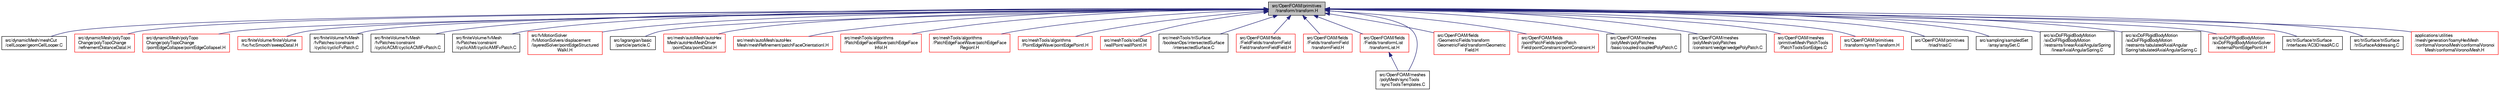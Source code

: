 digraph "src/OpenFOAM/primitives/transform/transform.H"
{
  bgcolor="transparent";
  edge [fontname="FreeSans",fontsize="10",labelfontname="FreeSans",labelfontsize="10"];
  node [fontname="FreeSans",fontsize="10",shape=record];
  Node56 [label="src/OpenFOAM/primitives\l/transform/transform.H",height=0.2,width=0.4,color="black", fillcolor="grey75", style="filled", fontcolor="black"];
  Node56 -> Node57 [dir="back",color="midnightblue",fontsize="10",style="solid",fontname="FreeSans"];
  Node57 [label="src/dynamicMesh/meshCut\l/cellLooper/geomCellLooper.C",height=0.2,width=0.4,color="black",URL="$a00461.html"];
  Node56 -> Node58 [dir="back",color="midnightblue",fontsize="10",style="solid",fontname="FreeSans"];
  Node58 [label="src/dynamicMesh/polyTopo\lChange/polyTopoChange\l/refinementDistanceDataI.H",height=0.2,width=0.4,color="red",URL="$a00779.html"];
  Node56 -> Node62 [dir="back",color="midnightblue",fontsize="10",style="solid",fontname="FreeSans"];
  Node62 [label="src/dynamicMesh/polyTopo\lChange/polyTopoChange\l/pointEdgeCollapse/pointEdgeCollapseI.H",height=0.2,width=0.4,color="red",URL="$a00749.html"];
  Node56 -> Node68 [dir="back",color="midnightblue",fontsize="10",style="solid",fontname="FreeSans"];
  Node68 [label="src/finiteVolume/finiteVolume\l/fvc/fvcSmooth/sweepDataI.H",height=0.2,width=0.4,color="red",URL="$a03026.html"];
  Node56 -> Node71 [dir="back",color="midnightblue",fontsize="10",style="solid",fontname="FreeSans"];
  Node71 [label="src/finiteVolume/fvMesh\l/fvPatches/constraint\l/cyclic/cyclicFvPatch.C",height=0.2,width=0.4,color="black",URL="$a03581.html"];
  Node56 -> Node72 [dir="back",color="midnightblue",fontsize="10",style="solid",fontname="FreeSans"];
  Node72 [label="src/finiteVolume/fvMesh\l/fvPatches/constraint\l/cyclicACMI/cyclicACMIFvPatch.C",height=0.2,width=0.4,color="black",URL="$a03587.html"];
  Node56 -> Node73 [dir="back",color="midnightblue",fontsize="10",style="solid",fontname="FreeSans"];
  Node73 [label="src/finiteVolume/fvMesh\l/fvPatches/constraint\l/cyclicAMI/cyclicAMIFvPatch.C",height=0.2,width=0.4,color="black",URL="$a03593.html"];
  Node56 -> Node74 [dir="back",color="midnightblue",fontsize="10",style="solid",fontname="FreeSans"];
  Node74 [label="src/fvMotionSolver\l/fvMotionSolvers/displacement\l/layeredSolver/pointEdgeStructured\lWalkI.H",height=0.2,width=0.4,color="red",URL="$a04403.html"];
  Node56 -> Node78 [dir="back",color="midnightblue",fontsize="10",style="solid",fontname="FreeSans"];
  Node78 [label="src/lagrangian/basic\l/particle/particle.C",height=0.2,width=0.4,color="black",URL="$a04886.html"];
  Node56 -> Node79 [dir="back",color="midnightblue",fontsize="10",style="solid",fontname="FreeSans"];
  Node79 [label="src/mesh/autoMesh/autoHex\lMesh/autoHexMeshDriver\l/pointData/pointDataI.H",height=0.2,width=0.4,color="red",URL="$a06872.html"];
  Node56 -> Node84 [dir="back",color="midnightblue",fontsize="10",style="solid",fontname="FreeSans"];
  Node84 [label="src/mesh/autoMesh/autoHex\lMesh/meshRefinement/patchFaceOrientationI.H",height=0.2,width=0.4,color="red",URL="$a06944.html"];
  Node56 -> Node88 [dir="back",color="midnightblue",fontsize="10",style="solid",fontname="FreeSans"];
  Node88 [label="src/meshTools/algorithms\l/PatchEdgeFaceWave/patchEdgeFace\lInfoI.H",height=0.2,width=0.4,color="red",URL="$a07184.html"];
  Node56 -> Node92 [dir="back",color="midnightblue",fontsize="10",style="solid",fontname="FreeSans"];
  Node92 [label="src/meshTools/algorithms\l/PatchEdgeFaceWave/patchEdgeFace\lRegionI.H",height=0.2,width=0.4,color="red",URL="$a07193.html"];
  Node56 -> Node96 [dir="back",color="midnightblue",fontsize="10",style="solid",fontname="FreeSans"];
  Node96 [label="src/meshTools/algorithms\l/PointEdgeWave/pointEdgePointI.H",height=0.2,width=0.4,color="red",URL="$a07226.html"];
  Node56 -> Node101 [dir="back",color="midnightblue",fontsize="10",style="solid",fontname="FreeSans"];
  Node101 [label="src/meshTools/cellDist\l/wallPoint/wallPointI.H",height=0.2,width=0.4,color="red",URL="$a07463.html"];
  Node56 -> Node119 [dir="back",color="midnightblue",fontsize="10",style="solid",fontname="FreeSans"];
  Node119 [label="src/meshTools/triSurface\l/booleanOps/intersectedSurface\l/intersectedSurface.C",height=0.2,width=0.4,color="black",URL="$a08186.html"];
  Node56 -> Node120 [dir="back",color="midnightblue",fontsize="10",style="solid",fontname="FreeSans"];
  Node120 [label="src/OpenFOAM/fields\l/FieldFields/transformField\lField/transformFieldField.H",height=0.2,width=0.4,color="red",URL="$a09527.html",tooltip="transformFieldField Spatial transformation functions for FieldField. "];
  Node56 -> Node123 [dir="back",color="midnightblue",fontsize="10",style="solid",fontname="FreeSans"];
  Node123 [label="src/OpenFOAM/fields\l/Fields/transformField\l/transformField.H",height=0.2,width=0.4,color="red",URL="$a09734.html",tooltip="Spatial transformation functions for primitive fields. "];
  Node56 -> Node155 [dir="back",color="midnightblue",fontsize="10",style="solid",fontname="FreeSans"];
  Node155 [label="src/OpenFOAM/fields\l/Fields/transformList\l/transformList.H",height=0.2,width=0.4,color="red",URL="$a09743.html",tooltip="Spatial transformation functions for primitive fields. "];
  Node155 -> Node439 [dir="back",color="midnightblue",fontsize="10",style="solid",fontname="FreeSans"];
  Node439 [label="src/OpenFOAM/meshes\l/polyMesh/syncTools\l/syncToolsTemplates.C",height=0.2,width=0.4,color="black",URL="$a11771.html"];
  Node56 -> Node535 [dir="back",color="midnightblue",fontsize="10",style="solid",fontname="FreeSans"];
  Node535 [label="src/OpenFOAM/fields\l/GeometricFields/transform\lGeometricField/transformGeometric\lField.H",height=0.2,width=0.4,color="red",URL="$a09896.html",tooltip="Spatial transformation functions for FieldFields. "];
  Node56 -> Node537 [dir="back",color="midnightblue",fontsize="10",style="solid",fontname="FreeSans"];
  Node537 [label="src/OpenFOAM/fields\l/pointPatchFields/pointPatch\lField/pointConstraint/pointConstraint.H",height=0.2,width=0.4,color="red",URL="$a10139.html"];
  Node56 -> Node577 [dir="back",color="midnightblue",fontsize="10",style="solid",fontname="FreeSans"];
  Node577 [label="src/OpenFOAM/meshes\l/polyMesh/polyPatches\l/basic/coupled/coupledPolyPatch.C",height=0.2,width=0.4,color="black",URL="$a11672.html"];
  Node56 -> Node578 [dir="back",color="midnightblue",fontsize="10",style="solid",fontname="FreeSans"];
  Node578 [label="src/OpenFOAM/meshes\l/polyMesh/polyPatches\l/constraint/wedge/wedgePolyPatch.C",height=0.2,width=0.4,color="black",URL="$a11738.html"];
  Node56 -> Node439 [dir="back",color="midnightblue",fontsize="10",style="solid",fontname="FreeSans"];
  Node56 -> Node579 [dir="back",color="midnightblue",fontsize="10",style="solid",fontname="FreeSans"];
  Node579 [label="src/OpenFOAM/meshes\l/primitiveMesh/PatchTools\l/PatchToolsSortEdges.C",height=0.2,width=0.4,color="red",URL="$a11873.html"];
  Node56 -> Node581 [dir="back",color="midnightblue",fontsize="10",style="solid",fontname="FreeSans"];
  Node581 [label="src/OpenFOAM/primitives\l/transform/symmTransform.H",height=0.2,width=0.4,color="red",URL="$a12776.html",tooltip="3D symmetric tensor transformation operations. "];
  Node56 -> Node588 [dir="back",color="midnightblue",fontsize="10",style="solid",fontname="FreeSans"];
  Node588 [label="src/OpenFOAM/primitives\l/triad/triad.C",height=0.2,width=0.4,color="black",URL="$a12782.html"];
  Node56 -> Node589 [dir="back",color="midnightblue",fontsize="10",style="solid",fontname="FreeSans"];
  Node589 [label="src/sampling/sampledSet\l/array/arraySet.C",height=0.2,width=0.4,color="black",URL="$a14600.html"];
  Node56 -> Node568 [dir="back",color="midnightblue",fontsize="10",style="solid",fontname="FreeSans"];
  Node568 [label="src/sixDoFRigidBodyMotion\l/sixDoFRigidBodyMotion\l/restraints/linearAxialAngularSpring\l/linearAxialAngularSpring.C",height=0.2,width=0.4,color="black",URL="$a14945.html"];
  Node56 -> Node573 [dir="back",color="midnightblue",fontsize="10",style="solid",fontname="FreeSans"];
  Node573 [label="src/sixDoFRigidBodyMotion\l/sixDoFRigidBodyMotion\l/restraints/tabulatedAxialAngular\lSpring/tabulatedAxialAngularSpring.C",height=0.2,width=0.4,color="black",URL="$a14984.html"];
  Node56 -> Node590 [dir="back",color="midnightblue",fontsize="10",style="solid",fontname="FreeSans"];
  Node590 [label="src/sixDoFRigidBodyMotion\l/sixDoFRigidBodyMotionSolver\l/externalPointEdgePointI.H",height=0.2,width=0.4,color="red",URL="$a15020.html"];
  Node56 -> Node594 [dir="back",color="midnightblue",fontsize="10",style="solid",fontname="FreeSans"];
  Node594 [label="src/triSurface/triSurface\l/interfaces/AC3D/readAC.C",height=0.2,width=0.4,color="black",URL="$a16949.html",tooltip="Reader for .ac files generated by AC3D. "];
  Node56 -> Node595 [dir="back",color="midnightblue",fontsize="10",style="solid",fontname="FreeSans"];
  Node595 [label="src/triSurface/triSurface\l/triSurfaceAddressing.C",height=0.2,width=0.4,color="black",URL="$a17027.html",tooltip="Contains fix for PrimitivePatch addressing (which doesn&#39;t work if surface is non-manifold). Should be moved into PrimitivePatch. "];
  Node56 -> Node243 [dir="back",color="midnightblue",fontsize="10",style="solid",fontname="FreeSans"];
  Node243 [label="applications/utilities\l/mesh/generation/foamyHexMesh\l/conformalVoronoiMesh/conformalVoronoi\lMesh/conformalVoronoiMesh.H",height=0.2,width=0.4,color="red",URL="$a18179.html"];
}

